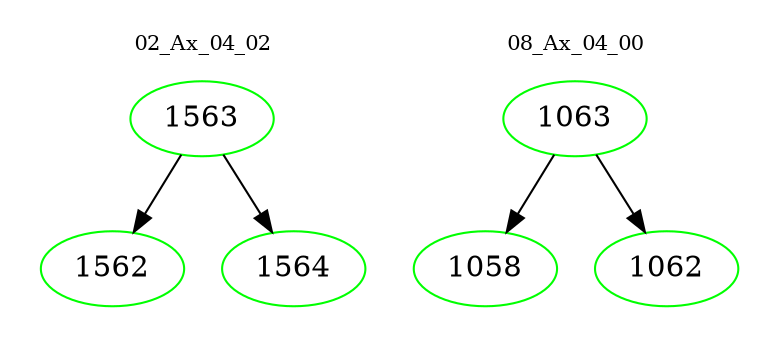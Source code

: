digraph{
subgraph cluster_0 {
color = white
label = "02_Ax_04_02";
fontsize=10;
T0_1563 [label="1563", color="green"]
T0_1563 -> T0_1562 [color="black"]
T0_1562 [label="1562", color="green"]
T0_1563 -> T0_1564 [color="black"]
T0_1564 [label="1564", color="green"]
}
subgraph cluster_1 {
color = white
label = "08_Ax_04_00";
fontsize=10;
T1_1063 [label="1063", color="green"]
T1_1063 -> T1_1058 [color="black"]
T1_1058 [label="1058", color="green"]
T1_1063 -> T1_1062 [color="black"]
T1_1062 [label="1062", color="green"]
}
}
